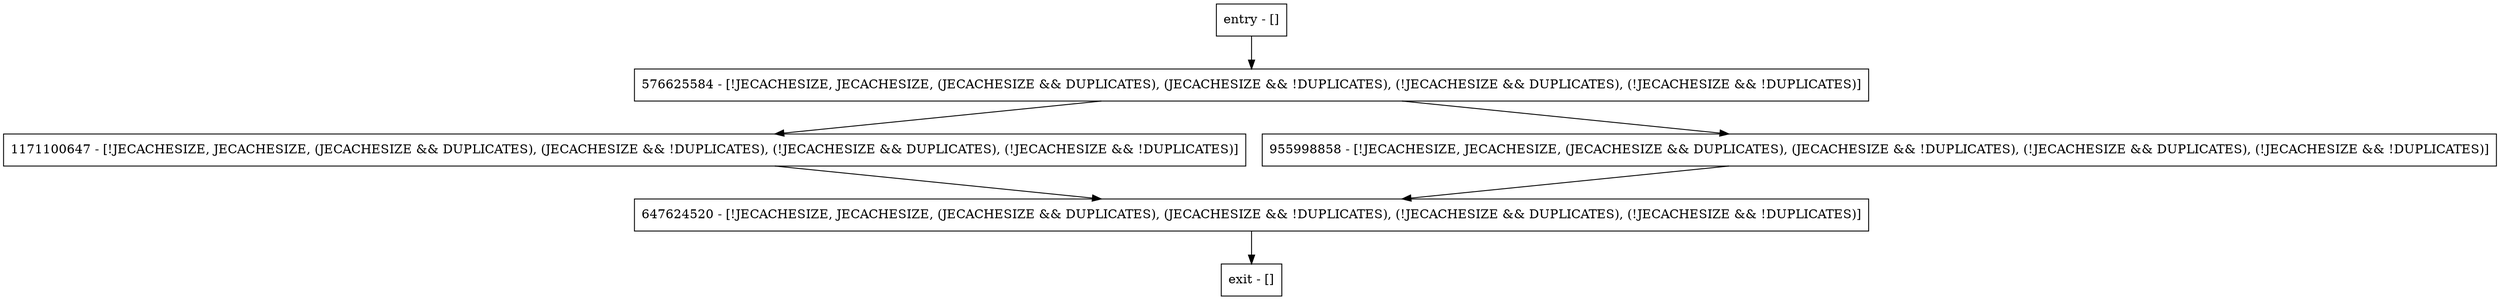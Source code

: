 digraph get {
node [shape=record];
1171100647 [label="1171100647 - [!JECACHESIZE, JECACHESIZE, (JECACHESIZE && DUPLICATES), (JECACHESIZE && !DUPLICATES), (!JECACHESIZE && DUPLICATES), (!JECACHESIZE && !DUPLICATES)]"];
entry [label="entry - []"];
exit [label="exit - []"];
647624520 [label="647624520 - [!JECACHESIZE, JECACHESIZE, (JECACHESIZE && DUPLICATES), (JECACHESIZE && !DUPLICATES), (!JECACHESIZE && DUPLICATES), (!JECACHESIZE && !DUPLICATES)]"];
576625584 [label="576625584 - [!JECACHESIZE, JECACHESIZE, (JECACHESIZE && DUPLICATES), (JECACHESIZE && !DUPLICATES), (!JECACHESIZE && DUPLICATES), (!JECACHESIZE && !DUPLICATES)]"];
955998858 [label="955998858 - [!JECACHESIZE, JECACHESIZE, (JECACHESIZE && DUPLICATES), (JECACHESIZE && !DUPLICATES), (!JECACHESIZE && DUPLICATES), (!JECACHESIZE && !DUPLICATES)]"];
entry;
exit;
1171100647 -> 647624520;
entry -> 576625584;
647624520 -> exit;
576625584 -> 1171100647;
576625584 -> 955998858;
955998858 -> 647624520;
}
